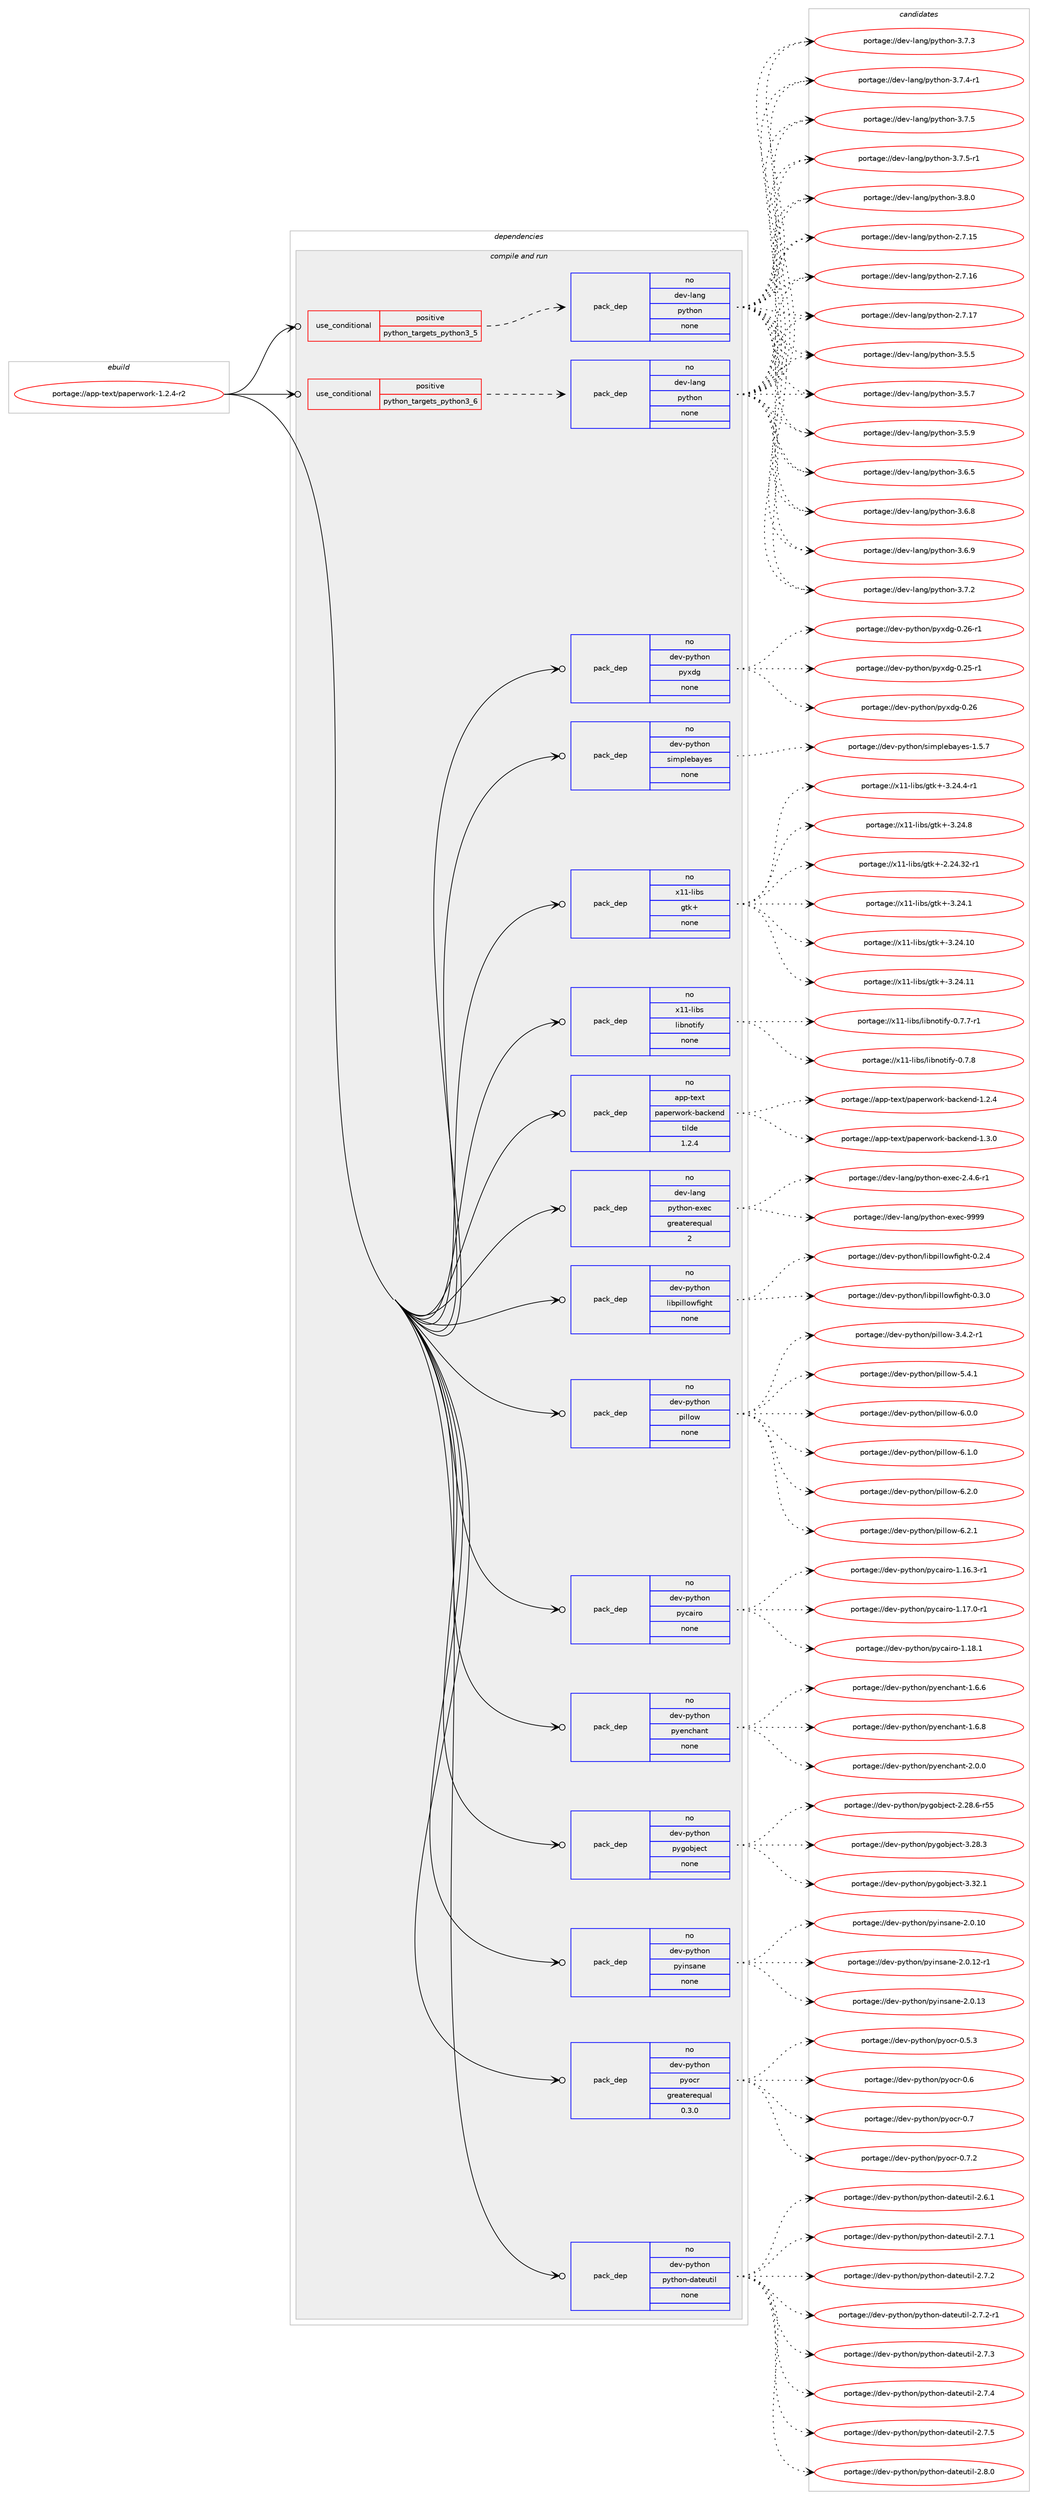 digraph prolog {

# *************
# Graph options
# *************

newrank=true;
concentrate=true;
compound=true;
graph [rankdir=LR,fontname=Helvetica,fontsize=10,ranksep=1.5];#, ranksep=2.5, nodesep=0.2];
edge  [arrowhead=vee];
node  [fontname=Helvetica,fontsize=10];

# **********
# The ebuild
# **********

subgraph cluster_leftcol {
color=gray;
rank=same;
label=<<i>ebuild</i>>;
id [label="portage://app-text/paperwork-1.2.4-r2", color=red, width=4, href="../app-text/paperwork-1.2.4-r2.svg"];
}

# ****************
# The dependencies
# ****************

subgraph cluster_midcol {
color=gray;
label=<<i>dependencies</i>>;
subgraph cluster_compile {
fillcolor="#eeeeee";
style=filled;
label=<<i>compile</i>>;
}
subgraph cluster_compileandrun {
fillcolor="#eeeeee";
style=filled;
label=<<i>compile and run</i>>;
subgraph cond11117 {
dependency46478 [label=<<TABLE BORDER="0" CELLBORDER="1" CELLSPACING="0" CELLPADDING="4"><TR><TD ROWSPAN="3" CELLPADDING="10">use_conditional</TD></TR><TR><TD>positive</TD></TR><TR><TD>python_targets_python3_5</TD></TR></TABLE>>, shape=none, color=red];
subgraph pack34558 {
dependency46479 [label=<<TABLE BORDER="0" CELLBORDER="1" CELLSPACING="0" CELLPADDING="4" WIDTH="220"><TR><TD ROWSPAN="6" CELLPADDING="30">pack_dep</TD></TR><TR><TD WIDTH="110">no</TD></TR><TR><TD>dev-lang</TD></TR><TR><TD>python</TD></TR><TR><TD>none</TD></TR><TR><TD></TD></TR></TABLE>>, shape=none, color=blue];
}
dependency46478:e -> dependency46479:w [weight=20,style="dashed",arrowhead="vee"];
}
id:e -> dependency46478:w [weight=20,style="solid",arrowhead="odotvee"];
subgraph cond11118 {
dependency46480 [label=<<TABLE BORDER="0" CELLBORDER="1" CELLSPACING="0" CELLPADDING="4"><TR><TD ROWSPAN="3" CELLPADDING="10">use_conditional</TD></TR><TR><TD>positive</TD></TR><TR><TD>python_targets_python3_6</TD></TR></TABLE>>, shape=none, color=red];
subgraph pack34559 {
dependency46481 [label=<<TABLE BORDER="0" CELLBORDER="1" CELLSPACING="0" CELLPADDING="4" WIDTH="220"><TR><TD ROWSPAN="6" CELLPADDING="30">pack_dep</TD></TR><TR><TD WIDTH="110">no</TD></TR><TR><TD>dev-lang</TD></TR><TR><TD>python</TD></TR><TR><TD>none</TD></TR><TR><TD></TD></TR></TABLE>>, shape=none, color=blue];
}
dependency46480:e -> dependency46481:w [weight=20,style="dashed",arrowhead="vee"];
}
id:e -> dependency46480:w [weight=20,style="solid",arrowhead="odotvee"];
subgraph pack34560 {
dependency46482 [label=<<TABLE BORDER="0" CELLBORDER="1" CELLSPACING="0" CELLPADDING="4" WIDTH="220"><TR><TD ROWSPAN="6" CELLPADDING="30">pack_dep</TD></TR><TR><TD WIDTH="110">no</TD></TR><TR><TD>app-text</TD></TR><TR><TD>paperwork-backend</TD></TR><TR><TD>tilde</TD></TR><TR><TD>1.2.4</TD></TR></TABLE>>, shape=none, color=blue];
}
id:e -> dependency46482:w [weight=20,style="solid",arrowhead="odotvee"];
subgraph pack34561 {
dependency46483 [label=<<TABLE BORDER="0" CELLBORDER="1" CELLSPACING="0" CELLPADDING="4" WIDTH="220"><TR><TD ROWSPAN="6" CELLPADDING="30">pack_dep</TD></TR><TR><TD WIDTH="110">no</TD></TR><TR><TD>dev-lang</TD></TR><TR><TD>python-exec</TD></TR><TR><TD>greaterequal</TD></TR><TR><TD>2</TD></TR></TABLE>>, shape=none, color=blue];
}
id:e -> dependency46483:w [weight=20,style="solid",arrowhead="odotvee"];
subgraph pack34562 {
dependency46484 [label=<<TABLE BORDER="0" CELLBORDER="1" CELLSPACING="0" CELLPADDING="4" WIDTH="220"><TR><TD ROWSPAN="6" CELLPADDING="30">pack_dep</TD></TR><TR><TD WIDTH="110">no</TD></TR><TR><TD>dev-python</TD></TR><TR><TD>libpillowfight</TD></TR><TR><TD>none</TD></TR><TR><TD></TD></TR></TABLE>>, shape=none, color=blue];
}
id:e -> dependency46484:w [weight=20,style="solid",arrowhead="odotvee"];
subgraph pack34563 {
dependency46485 [label=<<TABLE BORDER="0" CELLBORDER="1" CELLSPACING="0" CELLPADDING="4" WIDTH="220"><TR><TD ROWSPAN="6" CELLPADDING="30">pack_dep</TD></TR><TR><TD WIDTH="110">no</TD></TR><TR><TD>dev-python</TD></TR><TR><TD>pillow</TD></TR><TR><TD>none</TD></TR><TR><TD></TD></TR></TABLE>>, shape=none, color=blue];
}
id:e -> dependency46485:w [weight=20,style="solid",arrowhead="odotvee"];
subgraph pack34564 {
dependency46486 [label=<<TABLE BORDER="0" CELLBORDER="1" CELLSPACING="0" CELLPADDING="4" WIDTH="220"><TR><TD ROWSPAN="6" CELLPADDING="30">pack_dep</TD></TR><TR><TD WIDTH="110">no</TD></TR><TR><TD>dev-python</TD></TR><TR><TD>pycairo</TD></TR><TR><TD>none</TD></TR><TR><TD></TD></TR></TABLE>>, shape=none, color=blue];
}
id:e -> dependency46486:w [weight=20,style="solid",arrowhead="odotvee"];
subgraph pack34565 {
dependency46487 [label=<<TABLE BORDER="0" CELLBORDER="1" CELLSPACING="0" CELLPADDING="4" WIDTH="220"><TR><TD ROWSPAN="6" CELLPADDING="30">pack_dep</TD></TR><TR><TD WIDTH="110">no</TD></TR><TR><TD>dev-python</TD></TR><TR><TD>pyenchant</TD></TR><TR><TD>none</TD></TR><TR><TD></TD></TR></TABLE>>, shape=none, color=blue];
}
id:e -> dependency46487:w [weight=20,style="solid",arrowhead="odotvee"];
subgraph pack34566 {
dependency46488 [label=<<TABLE BORDER="0" CELLBORDER="1" CELLSPACING="0" CELLPADDING="4" WIDTH="220"><TR><TD ROWSPAN="6" CELLPADDING="30">pack_dep</TD></TR><TR><TD WIDTH="110">no</TD></TR><TR><TD>dev-python</TD></TR><TR><TD>pygobject</TD></TR><TR><TD>none</TD></TR><TR><TD></TD></TR></TABLE>>, shape=none, color=blue];
}
id:e -> dependency46488:w [weight=20,style="solid",arrowhead="odotvee"];
subgraph pack34567 {
dependency46489 [label=<<TABLE BORDER="0" CELLBORDER="1" CELLSPACING="0" CELLPADDING="4" WIDTH="220"><TR><TD ROWSPAN="6" CELLPADDING="30">pack_dep</TD></TR><TR><TD WIDTH="110">no</TD></TR><TR><TD>dev-python</TD></TR><TR><TD>pyinsane</TD></TR><TR><TD>none</TD></TR><TR><TD></TD></TR></TABLE>>, shape=none, color=blue];
}
id:e -> dependency46489:w [weight=20,style="solid",arrowhead="odotvee"];
subgraph pack34568 {
dependency46490 [label=<<TABLE BORDER="0" CELLBORDER="1" CELLSPACING="0" CELLPADDING="4" WIDTH="220"><TR><TD ROWSPAN="6" CELLPADDING="30">pack_dep</TD></TR><TR><TD WIDTH="110">no</TD></TR><TR><TD>dev-python</TD></TR><TR><TD>pyocr</TD></TR><TR><TD>greaterequal</TD></TR><TR><TD>0.3.0</TD></TR></TABLE>>, shape=none, color=blue];
}
id:e -> dependency46490:w [weight=20,style="solid",arrowhead="odotvee"];
subgraph pack34569 {
dependency46491 [label=<<TABLE BORDER="0" CELLBORDER="1" CELLSPACING="0" CELLPADDING="4" WIDTH="220"><TR><TD ROWSPAN="6" CELLPADDING="30">pack_dep</TD></TR><TR><TD WIDTH="110">no</TD></TR><TR><TD>dev-python</TD></TR><TR><TD>python-dateutil</TD></TR><TR><TD>none</TD></TR><TR><TD></TD></TR></TABLE>>, shape=none, color=blue];
}
id:e -> dependency46491:w [weight=20,style="solid",arrowhead="odotvee"];
subgraph pack34570 {
dependency46492 [label=<<TABLE BORDER="0" CELLBORDER="1" CELLSPACING="0" CELLPADDING="4" WIDTH="220"><TR><TD ROWSPAN="6" CELLPADDING="30">pack_dep</TD></TR><TR><TD WIDTH="110">no</TD></TR><TR><TD>dev-python</TD></TR><TR><TD>pyxdg</TD></TR><TR><TD>none</TD></TR><TR><TD></TD></TR></TABLE>>, shape=none, color=blue];
}
id:e -> dependency46492:w [weight=20,style="solid",arrowhead="odotvee"];
subgraph pack34571 {
dependency46493 [label=<<TABLE BORDER="0" CELLBORDER="1" CELLSPACING="0" CELLPADDING="4" WIDTH="220"><TR><TD ROWSPAN="6" CELLPADDING="30">pack_dep</TD></TR><TR><TD WIDTH="110">no</TD></TR><TR><TD>dev-python</TD></TR><TR><TD>simplebayes</TD></TR><TR><TD>none</TD></TR><TR><TD></TD></TR></TABLE>>, shape=none, color=blue];
}
id:e -> dependency46493:w [weight=20,style="solid",arrowhead="odotvee"];
subgraph pack34572 {
dependency46494 [label=<<TABLE BORDER="0" CELLBORDER="1" CELLSPACING="0" CELLPADDING="4" WIDTH="220"><TR><TD ROWSPAN="6" CELLPADDING="30">pack_dep</TD></TR><TR><TD WIDTH="110">no</TD></TR><TR><TD>x11-libs</TD></TR><TR><TD>gtk+</TD></TR><TR><TD>none</TD></TR><TR><TD></TD></TR></TABLE>>, shape=none, color=blue];
}
id:e -> dependency46494:w [weight=20,style="solid",arrowhead="odotvee"];
subgraph pack34573 {
dependency46495 [label=<<TABLE BORDER="0" CELLBORDER="1" CELLSPACING="0" CELLPADDING="4" WIDTH="220"><TR><TD ROWSPAN="6" CELLPADDING="30">pack_dep</TD></TR><TR><TD WIDTH="110">no</TD></TR><TR><TD>x11-libs</TD></TR><TR><TD>libnotify</TD></TR><TR><TD>none</TD></TR><TR><TD></TD></TR></TABLE>>, shape=none, color=blue];
}
id:e -> dependency46495:w [weight=20,style="solid",arrowhead="odotvee"];
}
subgraph cluster_run {
fillcolor="#eeeeee";
style=filled;
label=<<i>run</i>>;
}
}

# **************
# The candidates
# **************

subgraph cluster_choices {
rank=same;
color=gray;
label=<<i>candidates</i>>;

subgraph choice34558 {
color=black;
nodesep=1;
choiceportage10010111845108971101034711212111610411111045504655464953 [label="portage://dev-lang/python-2.7.15", color=red, width=4,href="../dev-lang/python-2.7.15.svg"];
choiceportage10010111845108971101034711212111610411111045504655464954 [label="portage://dev-lang/python-2.7.16", color=red, width=4,href="../dev-lang/python-2.7.16.svg"];
choiceportage10010111845108971101034711212111610411111045504655464955 [label="portage://dev-lang/python-2.7.17", color=red, width=4,href="../dev-lang/python-2.7.17.svg"];
choiceportage100101118451089711010347112121116104111110455146534653 [label="portage://dev-lang/python-3.5.5", color=red, width=4,href="../dev-lang/python-3.5.5.svg"];
choiceportage100101118451089711010347112121116104111110455146534655 [label="portage://dev-lang/python-3.5.7", color=red, width=4,href="../dev-lang/python-3.5.7.svg"];
choiceportage100101118451089711010347112121116104111110455146534657 [label="portage://dev-lang/python-3.5.9", color=red, width=4,href="../dev-lang/python-3.5.9.svg"];
choiceportage100101118451089711010347112121116104111110455146544653 [label="portage://dev-lang/python-3.6.5", color=red, width=4,href="../dev-lang/python-3.6.5.svg"];
choiceportage100101118451089711010347112121116104111110455146544656 [label="portage://dev-lang/python-3.6.8", color=red, width=4,href="../dev-lang/python-3.6.8.svg"];
choiceportage100101118451089711010347112121116104111110455146544657 [label="portage://dev-lang/python-3.6.9", color=red, width=4,href="../dev-lang/python-3.6.9.svg"];
choiceportage100101118451089711010347112121116104111110455146554650 [label="portage://dev-lang/python-3.7.2", color=red, width=4,href="../dev-lang/python-3.7.2.svg"];
choiceportage100101118451089711010347112121116104111110455146554651 [label="portage://dev-lang/python-3.7.3", color=red, width=4,href="../dev-lang/python-3.7.3.svg"];
choiceportage1001011184510897110103471121211161041111104551465546524511449 [label="portage://dev-lang/python-3.7.4-r1", color=red, width=4,href="../dev-lang/python-3.7.4-r1.svg"];
choiceportage100101118451089711010347112121116104111110455146554653 [label="portage://dev-lang/python-3.7.5", color=red, width=4,href="../dev-lang/python-3.7.5.svg"];
choiceportage1001011184510897110103471121211161041111104551465546534511449 [label="portage://dev-lang/python-3.7.5-r1", color=red, width=4,href="../dev-lang/python-3.7.5-r1.svg"];
choiceportage100101118451089711010347112121116104111110455146564648 [label="portage://dev-lang/python-3.8.0", color=red, width=4,href="../dev-lang/python-3.8.0.svg"];
dependency46479:e -> choiceportage10010111845108971101034711212111610411111045504655464953:w [style=dotted,weight="100"];
dependency46479:e -> choiceportage10010111845108971101034711212111610411111045504655464954:w [style=dotted,weight="100"];
dependency46479:e -> choiceportage10010111845108971101034711212111610411111045504655464955:w [style=dotted,weight="100"];
dependency46479:e -> choiceportage100101118451089711010347112121116104111110455146534653:w [style=dotted,weight="100"];
dependency46479:e -> choiceportage100101118451089711010347112121116104111110455146534655:w [style=dotted,weight="100"];
dependency46479:e -> choiceportage100101118451089711010347112121116104111110455146534657:w [style=dotted,weight="100"];
dependency46479:e -> choiceportage100101118451089711010347112121116104111110455146544653:w [style=dotted,weight="100"];
dependency46479:e -> choiceportage100101118451089711010347112121116104111110455146544656:w [style=dotted,weight="100"];
dependency46479:e -> choiceportage100101118451089711010347112121116104111110455146544657:w [style=dotted,weight="100"];
dependency46479:e -> choiceportage100101118451089711010347112121116104111110455146554650:w [style=dotted,weight="100"];
dependency46479:e -> choiceportage100101118451089711010347112121116104111110455146554651:w [style=dotted,weight="100"];
dependency46479:e -> choiceportage1001011184510897110103471121211161041111104551465546524511449:w [style=dotted,weight="100"];
dependency46479:e -> choiceportage100101118451089711010347112121116104111110455146554653:w [style=dotted,weight="100"];
dependency46479:e -> choiceportage1001011184510897110103471121211161041111104551465546534511449:w [style=dotted,weight="100"];
dependency46479:e -> choiceportage100101118451089711010347112121116104111110455146564648:w [style=dotted,weight="100"];
}
subgraph choice34559 {
color=black;
nodesep=1;
choiceportage10010111845108971101034711212111610411111045504655464953 [label="portage://dev-lang/python-2.7.15", color=red, width=4,href="../dev-lang/python-2.7.15.svg"];
choiceportage10010111845108971101034711212111610411111045504655464954 [label="portage://dev-lang/python-2.7.16", color=red, width=4,href="../dev-lang/python-2.7.16.svg"];
choiceportage10010111845108971101034711212111610411111045504655464955 [label="portage://dev-lang/python-2.7.17", color=red, width=4,href="../dev-lang/python-2.7.17.svg"];
choiceportage100101118451089711010347112121116104111110455146534653 [label="portage://dev-lang/python-3.5.5", color=red, width=4,href="../dev-lang/python-3.5.5.svg"];
choiceportage100101118451089711010347112121116104111110455146534655 [label="portage://dev-lang/python-3.5.7", color=red, width=4,href="../dev-lang/python-3.5.7.svg"];
choiceportage100101118451089711010347112121116104111110455146534657 [label="portage://dev-lang/python-3.5.9", color=red, width=4,href="../dev-lang/python-3.5.9.svg"];
choiceportage100101118451089711010347112121116104111110455146544653 [label="portage://dev-lang/python-3.6.5", color=red, width=4,href="../dev-lang/python-3.6.5.svg"];
choiceportage100101118451089711010347112121116104111110455146544656 [label="portage://dev-lang/python-3.6.8", color=red, width=4,href="../dev-lang/python-3.6.8.svg"];
choiceportage100101118451089711010347112121116104111110455146544657 [label="portage://dev-lang/python-3.6.9", color=red, width=4,href="../dev-lang/python-3.6.9.svg"];
choiceportage100101118451089711010347112121116104111110455146554650 [label="portage://dev-lang/python-3.7.2", color=red, width=4,href="../dev-lang/python-3.7.2.svg"];
choiceportage100101118451089711010347112121116104111110455146554651 [label="portage://dev-lang/python-3.7.3", color=red, width=4,href="../dev-lang/python-3.7.3.svg"];
choiceportage1001011184510897110103471121211161041111104551465546524511449 [label="portage://dev-lang/python-3.7.4-r1", color=red, width=4,href="../dev-lang/python-3.7.4-r1.svg"];
choiceportage100101118451089711010347112121116104111110455146554653 [label="portage://dev-lang/python-3.7.5", color=red, width=4,href="../dev-lang/python-3.7.5.svg"];
choiceportage1001011184510897110103471121211161041111104551465546534511449 [label="portage://dev-lang/python-3.7.5-r1", color=red, width=4,href="../dev-lang/python-3.7.5-r1.svg"];
choiceportage100101118451089711010347112121116104111110455146564648 [label="portage://dev-lang/python-3.8.0", color=red, width=4,href="../dev-lang/python-3.8.0.svg"];
dependency46481:e -> choiceportage10010111845108971101034711212111610411111045504655464953:w [style=dotted,weight="100"];
dependency46481:e -> choiceportage10010111845108971101034711212111610411111045504655464954:w [style=dotted,weight="100"];
dependency46481:e -> choiceportage10010111845108971101034711212111610411111045504655464955:w [style=dotted,weight="100"];
dependency46481:e -> choiceportage100101118451089711010347112121116104111110455146534653:w [style=dotted,weight="100"];
dependency46481:e -> choiceportage100101118451089711010347112121116104111110455146534655:w [style=dotted,weight="100"];
dependency46481:e -> choiceportage100101118451089711010347112121116104111110455146534657:w [style=dotted,weight="100"];
dependency46481:e -> choiceportage100101118451089711010347112121116104111110455146544653:w [style=dotted,weight="100"];
dependency46481:e -> choiceportage100101118451089711010347112121116104111110455146544656:w [style=dotted,weight="100"];
dependency46481:e -> choiceportage100101118451089711010347112121116104111110455146544657:w [style=dotted,weight="100"];
dependency46481:e -> choiceportage100101118451089711010347112121116104111110455146554650:w [style=dotted,weight="100"];
dependency46481:e -> choiceportage100101118451089711010347112121116104111110455146554651:w [style=dotted,weight="100"];
dependency46481:e -> choiceportage1001011184510897110103471121211161041111104551465546524511449:w [style=dotted,weight="100"];
dependency46481:e -> choiceportage100101118451089711010347112121116104111110455146554653:w [style=dotted,weight="100"];
dependency46481:e -> choiceportage1001011184510897110103471121211161041111104551465546534511449:w [style=dotted,weight="100"];
dependency46481:e -> choiceportage100101118451089711010347112121116104111110455146564648:w [style=dotted,weight="100"];
}
subgraph choice34560 {
color=black;
nodesep=1;
choiceportage9711211245116101120116471129711210111411911111410745989799107101110100454946504652 [label="portage://app-text/paperwork-backend-1.2.4", color=red, width=4,href="../app-text/paperwork-backend-1.2.4.svg"];
choiceportage9711211245116101120116471129711210111411911111410745989799107101110100454946514648 [label="portage://app-text/paperwork-backend-1.3.0", color=red, width=4,href="../app-text/paperwork-backend-1.3.0.svg"];
dependency46482:e -> choiceportage9711211245116101120116471129711210111411911111410745989799107101110100454946504652:w [style=dotted,weight="100"];
dependency46482:e -> choiceportage9711211245116101120116471129711210111411911111410745989799107101110100454946514648:w [style=dotted,weight="100"];
}
subgraph choice34561 {
color=black;
nodesep=1;
choiceportage10010111845108971101034711212111610411111045101120101994550465246544511449 [label="portage://dev-lang/python-exec-2.4.6-r1", color=red, width=4,href="../dev-lang/python-exec-2.4.6-r1.svg"];
choiceportage10010111845108971101034711212111610411111045101120101994557575757 [label="portage://dev-lang/python-exec-9999", color=red, width=4,href="../dev-lang/python-exec-9999.svg"];
dependency46483:e -> choiceportage10010111845108971101034711212111610411111045101120101994550465246544511449:w [style=dotted,weight="100"];
dependency46483:e -> choiceportage10010111845108971101034711212111610411111045101120101994557575757:w [style=dotted,weight="100"];
}
subgraph choice34562 {
color=black;
nodesep=1;
choiceportage100101118451121211161041111104710810598112105108108111119102105103104116454846504652 [label="portage://dev-python/libpillowfight-0.2.4", color=red, width=4,href="../dev-python/libpillowfight-0.2.4.svg"];
choiceportage100101118451121211161041111104710810598112105108108111119102105103104116454846514648 [label="portage://dev-python/libpillowfight-0.3.0", color=red, width=4,href="../dev-python/libpillowfight-0.3.0.svg"];
dependency46484:e -> choiceportage100101118451121211161041111104710810598112105108108111119102105103104116454846504652:w [style=dotted,weight="100"];
dependency46484:e -> choiceportage100101118451121211161041111104710810598112105108108111119102105103104116454846514648:w [style=dotted,weight="100"];
}
subgraph choice34563 {
color=black;
nodesep=1;
choiceportage10010111845112121116104111110471121051081081111194551465246504511449 [label="portage://dev-python/pillow-3.4.2-r1", color=red, width=4,href="../dev-python/pillow-3.4.2-r1.svg"];
choiceportage1001011184511212111610411111047112105108108111119455346524649 [label="portage://dev-python/pillow-5.4.1", color=red, width=4,href="../dev-python/pillow-5.4.1.svg"];
choiceportage1001011184511212111610411111047112105108108111119455446484648 [label="portage://dev-python/pillow-6.0.0", color=red, width=4,href="../dev-python/pillow-6.0.0.svg"];
choiceportage1001011184511212111610411111047112105108108111119455446494648 [label="portage://dev-python/pillow-6.1.0", color=red, width=4,href="../dev-python/pillow-6.1.0.svg"];
choiceportage1001011184511212111610411111047112105108108111119455446504648 [label="portage://dev-python/pillow-6.2.0", color=red, width=4,href="../dev-python/pillow-6.2.0.svg"];
choiceportage1001011184511212111610411111047112105108108111119455446504649 [label="portage://dev-python/pillow-6.2.1", color=red, width=4,href="../dev-python/pillow-6.2.1.svg"];
dependency46485:e -> choiceportage10010111845112121116104111110471121051081081111194551465246504511449:w [style=dotted,weight="100"];
dependency46485:e -> choiceportage1001011184511212111610411111047112105108108111119455346524649:w [style=dotted,weight="100"];
dependency46485:e -> choiceportage1001011184511212111610411111047112105108108111119455446484648:w [style=dotted,weight="100"];
dependency46485:e -> choiceportage1001011184511212111610411111047112105108108111119455446494648:w [style=dotted,weight="100"];
dependency46485:e -> choiceportage1001011184511212111610411111047112105108108111119455446504648:w [style=dotted,weight="100"];
dependency46485:e -> choiceportage1001011184511212111610411111047112105108108111119455446504649:w [style=dotted,weight="100"];
}
subgraph choice34564 {
color=black;
nodesep=1;
choiceportage10010111845112121116104111110471121219997105114111454946495446514511449 [label="portage://dev-python/pycairo-1.16.3-r1", color=red, width=4,href="../dev-python/pycairo-1.16.3-r1.svg"];
choiceportage10010111845112121116104111110471121219997105114111454946495546484511449 [label="portage://dev-python/pycairo-1.17.0-r1", color=red, width=4,href="../dev-python/pycairo-1.17.0-r1.svg"];
choiceportage1001011184511212111610411111047112121999710511411145494649564649 [label="portage://dev-python/pycairo-1.18.1", color=red, width=4,href="../dev-python/pycairo-1.18.1.svg"];
dependency46486:e -> choiceportage10010111845112121116104111110471121219997105114111454946495446514511449:w [style=dotted,weight="100"];
dependency46486:e -> choiceportage10010111845112121116104111110471121219997105114111454946495546484511449:w [style=dotted,weight="100"];
dependency46486:e -> choiceportage1001011184511212111610411111047112121999710511411145494649564649:w [style=dotted,weight="100"];
}
subgraph choice34565 {
color=black;
nodesep=1;
choiceportage10010111845112121116104111110471121211011109910497110116454946544654 [label="portage://dev-python/pyenchant-1.6.6", color=red, width=4,href="../dev-python/pyenchant-1.6.6.svg"];
choiceportage10010111845112121116104111110471121211011109910497110116454946544656 [label="portage://dev-python/pyenchant-1.6.8", color=red, width=4,href="../dev-python/pyenchant-1.6.8.svg"];
choiceportage10010111845112121116104111110471121211011109910497110116455046484648 [label="portage://dev-python/pyenchant-2.0.0", color=red, width=4,href="../dev-python/pyenchant-2.0.0.svg"];
dependency46487:e -> choiceportage10010111845112121116104111110471121211011109910497110116454946544654:w [style=dotted,weight="100"];
dependency46487:e -> choiceportage10010111845112121116104111110471121211011109910497110116454946544656:w [style=dotted,weight="100"];
dependency46487:e -> choiceportage10010111845112121116104111110471121211011109910497110116455046484648:w [style=dotted,weight="100"];
}
subgraph choice34566 {
color=black;
nodesep=1;
choiceportage1001011184511212111610411111047112121103111981061019911645504650564654451145353 [label="portage://dev-python/pygobject-2.28.6-r55", color=red, width=4,href="../dev-python/pygobject-2.28.6-r55.svg"];
choiceportage1001011184511212111610411111047112121103111981061019911645514650564651 [label="portage://dev-python/pygobject-3.28.3", color=red, width=4,href="../dev-python/pygobject-3.28.3.svg"];
choiceportage1001011184511212111610411111047112121103111981061019911645514651504649 [label="portage://dev-python/pygobject-3.32.1", color=red, width=4,href="../dev-python/pygobject-3.32.1.svg"];
dependency46488:e -> choiceportage1001011184511212111610411111047112121103111981061019911645504650564654451145353:w [style=dotted,weight="100"];
dependency46488:e -> choiceportage1001011184511212111610411111047112121103111981061019911645514650564651:w [style=dotted,weight="100"];
dependency46488:e -> choiceportage1001011184511212111610411111047112121103111981061019911645514651504649:w [style=dotted,weight="100"];
}
subgraph choice34567 {
color=black;
nodesep=1;
choiceportage10010111845112121116104111110471121211051101159711010145504648464948 [label="portage://dev-python/pyinsane-2.0.10", color=red, width=4,href="../dev-python/pyinsane-2.0.10.svg"];
choiceportage100101118451121211161041111104711212110511011597110101455046484649504511449 [label="portage://dev-python/pyinsane-2.0.12-r1", color=red, width=4,href="../dev-python/pyinsane-2.0.12-r1.svg"];
choiceportage10010111845112121116104111110471121211051101159711010145504648464951 [label="portage://dev-python/pyinsane-2.0.13", color=red, width=4,href="../dev-python/pyinsane-2.0.13.svg"];
dependency46489:e -> choiceportage10010111845112121116104111110471121211051101159711010145504648464948:w [style=dotted,weight="100"];
dependency46489:e -> choiceportage100101118451121211161041111104711212110511011597110101455046484649504511449:w [style=dotted,weight="100"];
dependency46489:e -> choiceportage10010111845112121116104111110471121211051101159711010145504648464951:w [style=dotted,weight="100"];
}
subgraph choice34568 {
color=black;
nodesep=1;
choiceportage100101118451121211161041111104711212111199114454846534651 [label="portage://dev-python/pyocr-0.5.3", color=red, width=4,href="../dev-python/pyocr-0.5.3.svg"];
choiceportage10010111845112121116104111110471121211119911445484654 [label="portage://dev-python/pyocr-0.6", color=red, width=4,href="../dev-python/pyocr-0.6.svg"];
choiceportage10010111845112121116104111110471121211119911445484655 [label="portage://dev-python/pyocr-0.7", color=red, width=4,href="../dev-python/pyocr-0.7.svg"];
choiceportage100101118451121211161041111104711212111199114454846554650 [label="portage://dev-python/pyocr-0.7.2", color=red, width=4,href="../dev-python/pyocr-0.7.2.svg"];
dependency46490:e -> choiceportage100101118451121211161041111104711212111199114454846534651:w [style=dotted,weight="100"];
dependency46490:e -> choiceportage10010111845112121116104111110471121211119911445484654:w [style=dotted,weight="100"];
dependency46490:e -> choiceportage10010111845112121116104111110471121211119911445484655:w [style=dotted,weight="100"];
dependency46490:e -> choiceportage100101118451121211161041111104711212111199114454846554650:w [style=dotted,weight="100"];
}
subgraph choice34569 {
color=black;
nodesep=1;
choiceportage10010111845112121116104111110471121211161041111104510097116101117116105108455046544649 [label="portage://dev-python/python-dateutil-2.6.1", color=red, width=4,href="../dev-python/python-dateutil-2.6.1.svg"];
choiceportage10010111845112121116104111110471121211161041111104510097116101117116105108455046554649 [label="portage://dev-python/python-dateutil-2.7.1", color=red, width=4,href="../dev-python/python-dateutil-2.7.1.svg"];
choiceportage10010111845112121116104111110471121211161041111104510097116101117116105108455046554650 [label="portage://dev-python/python-dateutil-2.7.2", color=red, width=4,href="../dev-python/python-dateutil-2.7.2.svg"];
choiceportage100101118451121211161041111104711212111610411111045100971161011171161051084550465546504511449 [label="portage://dev-python/python-dateutil-2.7.2-r1", color=red, width=4,href="../dev-python/python-dateutil-2.7.2-r1.svg"];
choiceportage10010111845112121116104111110471121211161041111104510097116101117116105108455046554651 [label="portage://dev-python/python-dateutil-2.7.3", color=red, width=4,href="../dev-python/python-dateutil-2.7.3.svg"];
choiceportage10010111845112121116104111110471121211161041111104510097116101117116105108455046554652 [label="portage://dev-python/python-dateutil-2.7.4", color=red, width=4,href="../dev-python/python-dateutil-2.7.4.svg"];
choiceportage10010111845112121116104111110471121211161041111104510097116101117116105108455046554653 [label="portage://dev-python/python-dateutil-2.7.5", color=red, width=4,href="../dev-python/python-dateutil-2.7.5.svg"];
choiceportage10010111845112121116104111110471121211161041111104510097116101117116105108455046564648 [label="portage://dev-python/python-dateutil-2.8.0", color=red, width=4,href="../dev-python/python-dateutil-2.8.0.svg"];
dependency46491:e -> choiceportage10010111845112121116104111110471121211161041111104510097116101117116105108455046544649:w [style=dotted,weight="100"];
dependency46491:e -> choiceportage10010111845112121116104111110471121211161041111104510097116101117116105108455046554649:w [style=dotted,weight="100"];
dependency46491:e -> choiceportage10010111845112121116104111110471121211161041111104510097116101117116105108455046554650:w [style=dotted,weight="100"];
dependency46491:e -> choiceportage100101118451121211161041111104711212111610411111045100971161011171161051084550465546504511449:w [style=dotted,weight="100"];
dependency46491:e -> choiceportage10010111845112121116104111110471121211161041111104510097116101117116105108455046554651:w [style=dotted,weight="100"];
dependency46491:e -> choiceportage10010111845112121116104111110471121211161041111104510097116101117116105108455046554652:w [style=dotted,weight="100"];
dependency46491:e -> choiceportage10010111845112121116104111110471121211161041111104510097116101117116105108455046554653:w [style=dotted,weight="100"];
dependency46491:e -> choiceportage10010111845112121116104111110471121211161041111104510097116101117116105108455046564648:w [style=dotted,weight="100"];
}
subgraph choice34570 {
color=black;
nodesep=1;
choiceportage100101118451121211161041111104711212112010010345484650534511449 [label="portage://dev-python/pyxdg-0.25-r1", color=red, width=4,href="../dev-python/pyxdg-0.25-r1.svg"];
choiceportage10010111845112121116104111110471121211201001034548465054 [label="portage://dev-python/pyxdg-0.26", color=red, width=4,href="../dev-python/pyxdg-0.26.svg"];
choiceportage100101118451121211161041111104711212112010010345484650544511449 [label="portage://dev-python/pyxdg-0.26-r1", color=red, width=4,href="../dev-python/pyxdg-0.26-r1.svg"];
dependency46492:e -> choiceportage100101118451121211161041111104711212112010010345484650534511449:w [style=dotted,weight="100"];
dependency46492:e -> choiceportage10010111845112121116104111110471121211201001034548465054:w [style=dotted,weight="100"];
dependency46492:e -> choiceportage100101118451121211161041111104711212112010010345484650544511449:w [style=dotted,weight="100"];
}
subgraph choice34571 {
color=black;
nodesep=1;
choiceportage10010111845112121116104111110471151051091121081019897121101115454946534655 [label="portage://dev-python/simplebayes-1.5.7", color=red, width=4,href="../dev-python/simplebayes-1.5.7.svg"];
dependency46493:e -> choiceportage10010111845112121116104111110471151051091121081019897121101115454946534655:w [style=dotted,weight="100"];
}
subgraph choice34572 {
color=black;
nodesep=1;
choiceportage12049494510810598115471031161074345504650524651504511449 [label="portage://x11-libs/gtk+-2.24.32-r1", color=red, width=4,href="../x11-libs/gtk+-2.24.32-r1.svg"];
choiceportage12049494510810598115471031161074345514650524649 [label="portage://x11-libs/gtk+-3.24.1", color=red, width=4,href="../x11-libs/gtk+-3.24.1.svg"];
choiceportage1204949451081059811547103116107434551465052464948 [label="portage://x11-libs/gtk+-3.24.10", color=red, width=4,href="../x11-libs/gtk+-3.24.10.svg"];
choiceportage1204949451081059811547103116107434551465052464949 [label="portage://x11-libs/gtk+-3.24.11", color=red, width=4,href="../x11-libs/gtk+-3.24.11.svg"];
choiceportage120494945108105981154710311610743455146505246524511449 [label="portage://x11-libs/gtk+-3.24.4-r1", color=red, width=4,href="../x11-libs/gtk+-3.24.4-r1.svg"];
choiceportage12049494510810598115471031161074345514650524656 [label="portage://x11-libs/gtk+-3.24.8", color=red, width=4,href="../x11-libs/gtk+-3.24.8.svg"];
dependency46494:e -> choiceportage12049494510810598115471031161074345504650524651504511449:w [style=dotted,weight="100"];
dependency46494:e -> choiceportage12049494510810598115471031161074345514650524649:w [style=dotted,weight="100"];
dependency46494:e -> choiceportage1204949451081059811547103116107434551465052464948:w [style=dotted,weight="100"];
dependency46494:e -> choiceportage1204949451081059811547103116107434551465052464949:w [style=dotted,weight="100"];
dependency46494:e -> choiceportage120494945108105981154710311610743455146505246524511449:w [style=dotted,weight="100"];
dependency46494:e -> choiceportage12049494510810598115471031161074345514650524656:w [style=dotted,weight="100"];
}
subgraph choice34573 {
color=black;
nodesep=1;
choiceportage1204949451081059811547108105981101111161051021214548465546554511449 [label="portage://x11-libs/libnotify-0.7.7-r1", color=red, width=4,href="../x11-libs/libnotify-0.7.7-r1.svg"];
choiceportage120494945108105981154710810598110111116105102121454846554656 [label="portage://x11-libs/libnotify-0.7.8", color=red, width=4,href="../x11-libs/libnotify-0.7.8.svg"];
dependency46495:e -> choiceportage1204949451081059811547108105981101111161051021214548465546554511449:w [style=dotted,weight="100"];
dependency46495:e -> choiceportage120494945108105981154710810598110111116105102121454846554656:w [style=dotted,weight="100"];
}
}

}
